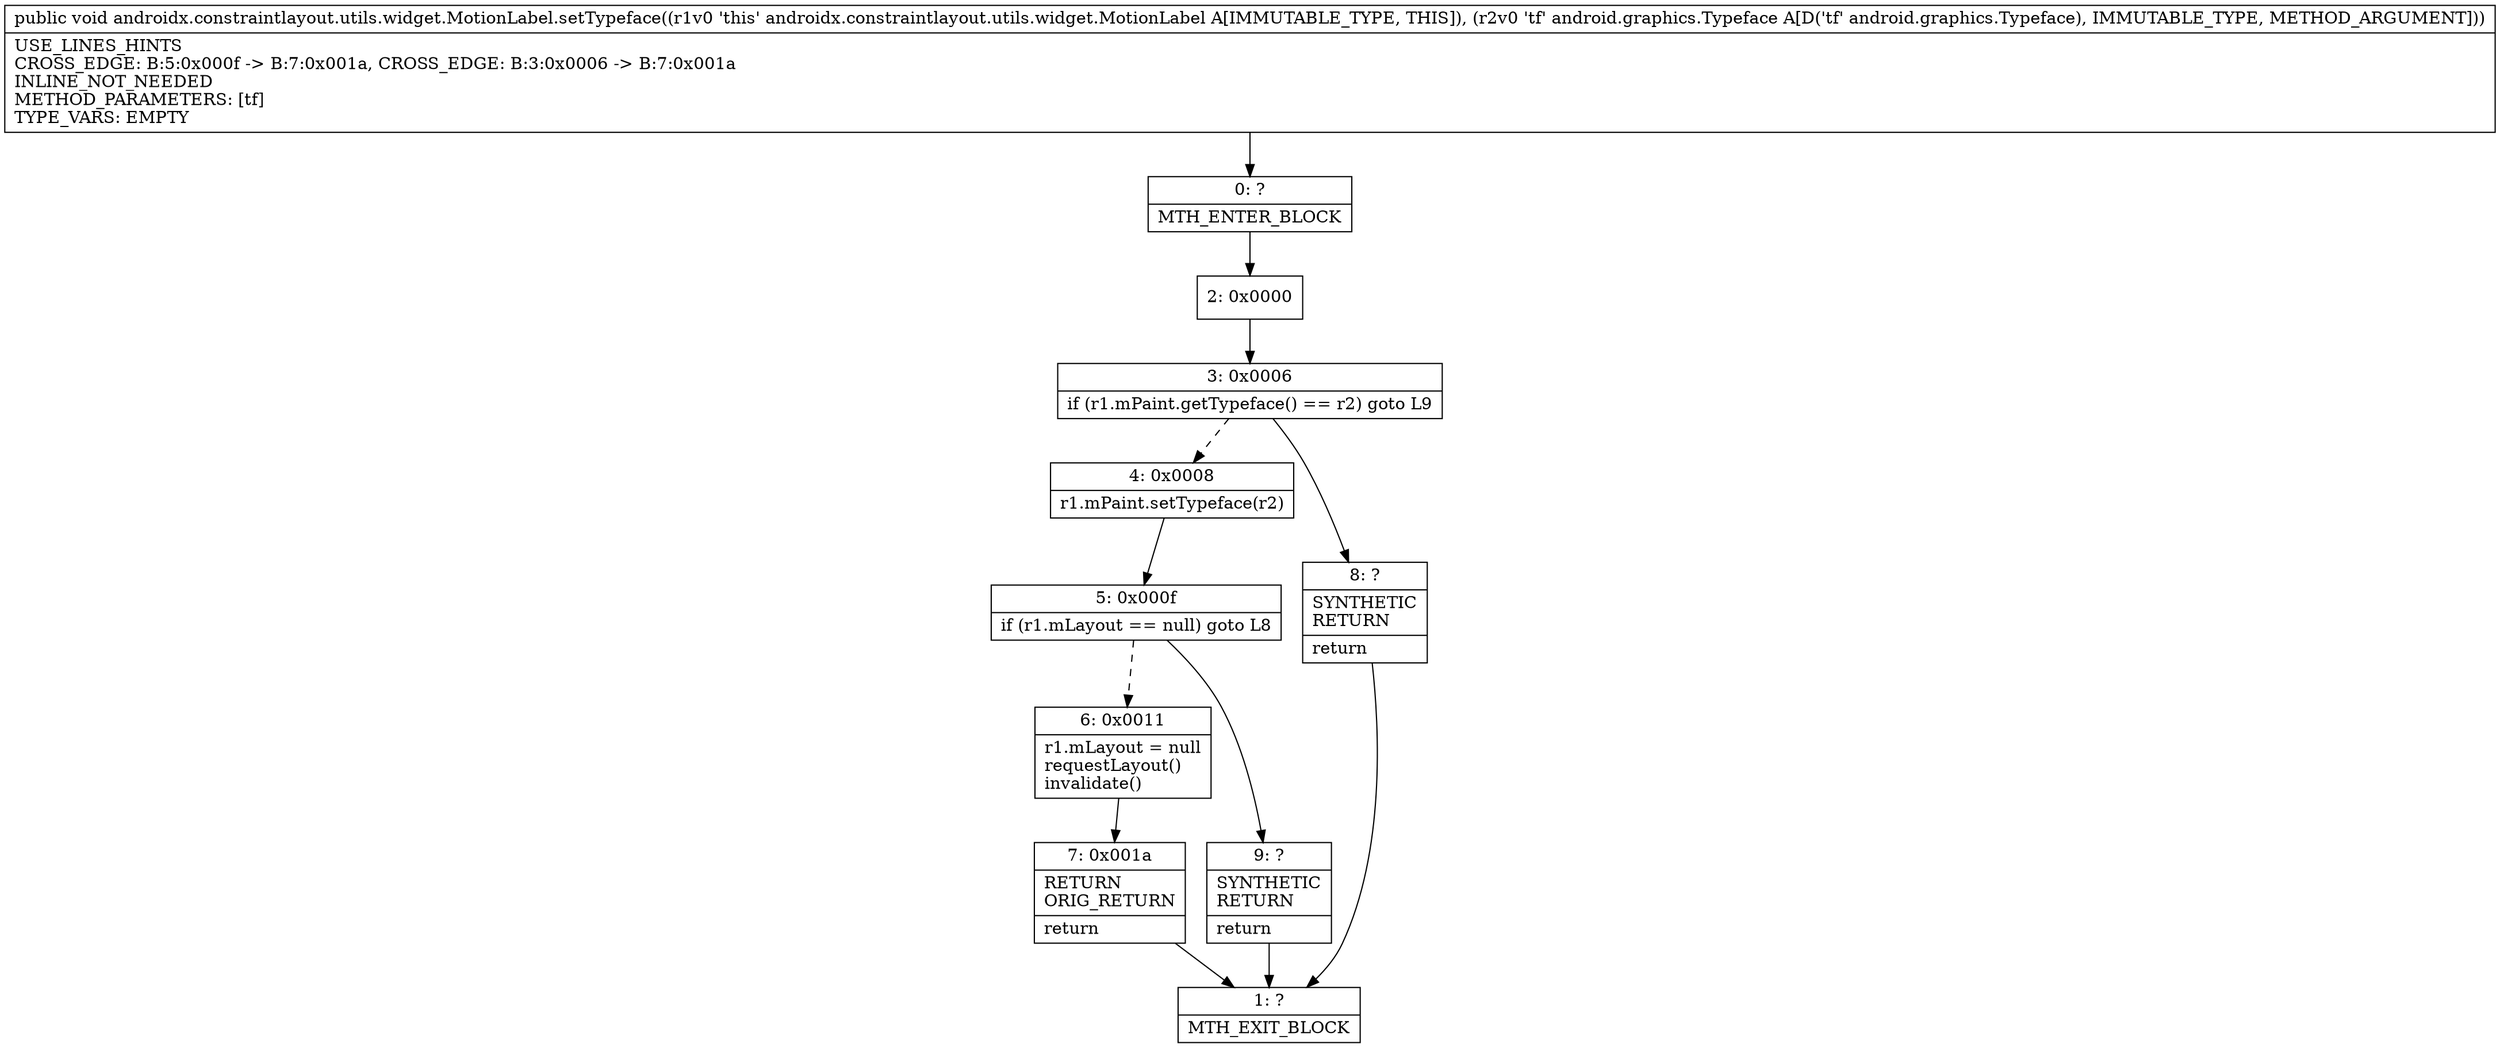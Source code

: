 digraph "CFG forandroidx.constraintlayout.utils.widget.MotionLabel.setTypeface(Landroid\/graphics\/Typeface;)V" {
Node_0 [shape=record,label="{0\:\ ?|MTH_ENTER_BLOCK\l}"];
Node_2 [shape=record,label="{2\:\ 0x0000}"];
Node_3 [shape=record,label="{3\:\ 0x0006|if (r1.mPaint.getTypeface() == r2) goto L9\l}"];
Node_4 [shape=record,label="{4\:\ 0x0008|r1.mPaint.setTypeface(r2)\l}"];
Node_5 [shape=record,label="{5\:\ 0x000f|if (r1.mLayout == null) goto L8\l}"];
Node_6 [shape=record,label="{6\:\ 0x0011|r1.mLayout = null\lrequestLayout()\linvalidate()\l}"];
Node_7 [shape=record,label="{7\:\ 0x001a|RETURN\lORIG_RETURN\l|return\l}"];
Node_1 [shape=record,label="{1\:\ ?|MTH_EXIT_BLOCK\l}"];
Node_9 [shape=record,label="{9\:\ ?|SYNTHETIC\lRETURN\l|return\l}"];
Node_8 [shape=record,label="{8\:\ ?|SYNTHETIC\lRETURN\l|return\l}"];
MethodNode[shape=record,label="{public void androidx.constraintlayout.utils.widget.MotionLabel.setTypeface((r1v0 'this' androidx.constraintlayout.utils.widget.MotionLabel A[IMMUTABLE_TYPE, THIS]), (r2v0 'tf' android.graphics.Typeface A[D('tf' android.graphics.Typeface), IMMUTABLE_TYPE, METHOD_ARGUMENT]))  | USE_LINES_HINTS\lCROSS_EDGE: B:5:0x000f \-\> B:7:0x001a, CROSS_EDGE: B:3:0x0006 \-\> B:7:0x001a\lINLINE_NOT_NEEDED\lMETHOD_PARAMETERS: [tf]\lTYPE_VARS: EMPTY\l}"];
MethodNode -> Node_0;Node_0 -> Node_2;
Node_2 -> Node_3;
Node_3 -> Node_4[style=dashed];
Node_3 -> Node_8;
Node_4 -> Node_5;
Node_5 -> Node_6[style=dashed];
Node_5 -> Node_9;
Node_6 -> Node_7;
Node_7 -> Node_1;
Node_9 -> Node_1;
Node_8 -> Node_1;
}

